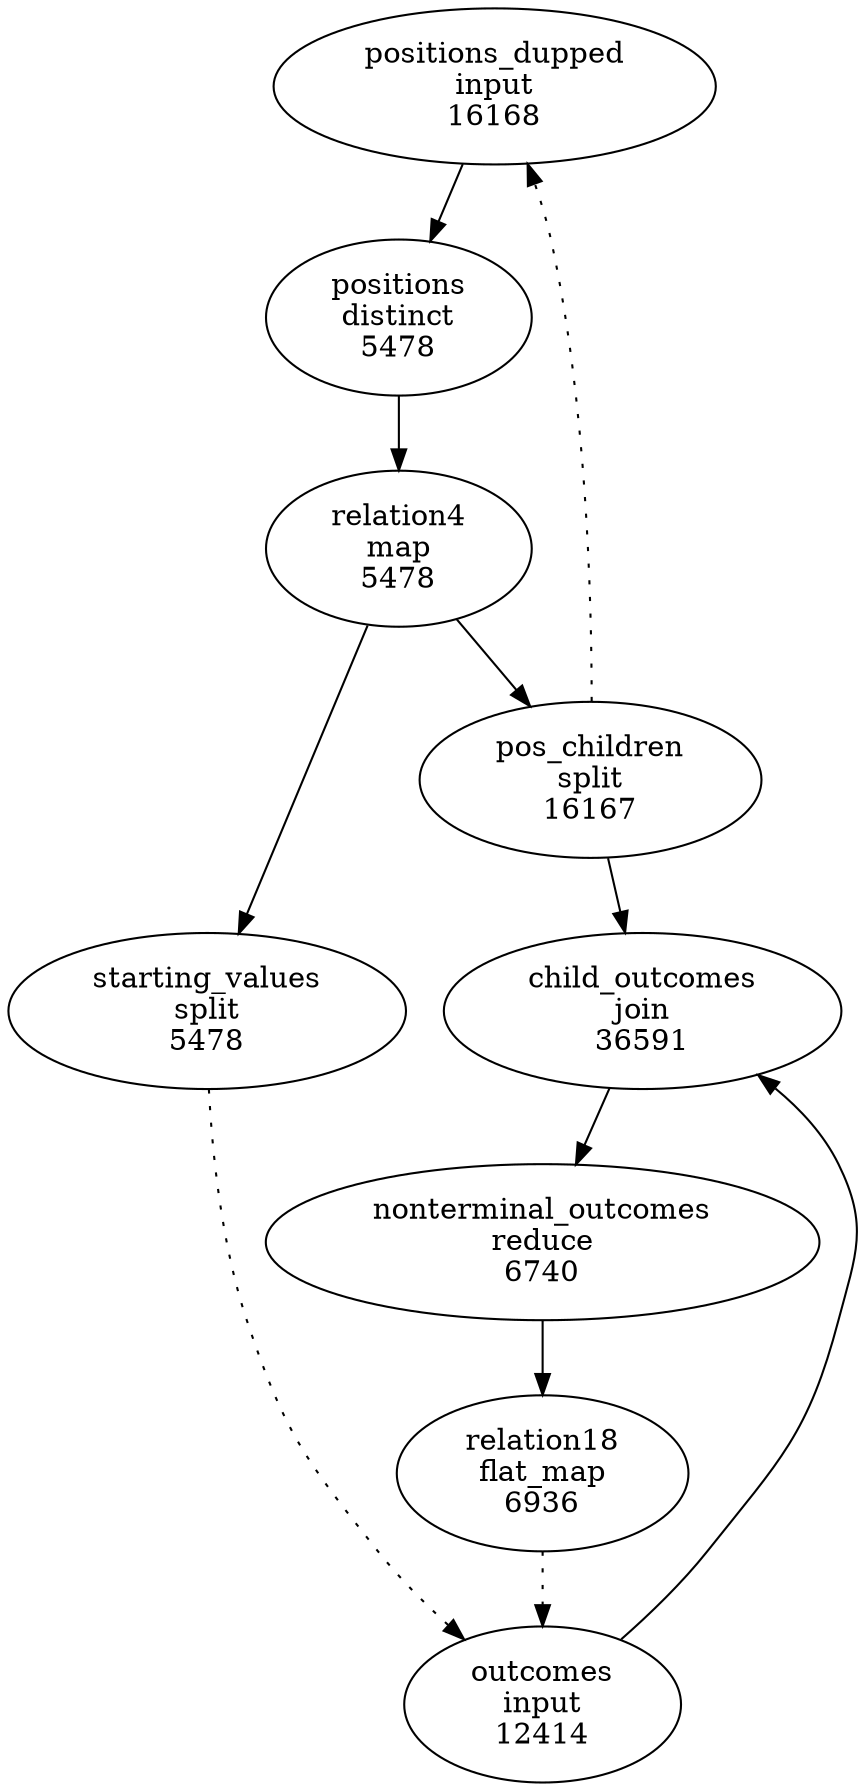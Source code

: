 digraph flow {
  node0 [label=< positions_dupped <br/> input <br/> 16168 >];
  node2 [label=< positions <br/> distinct <br/> 5478 >];
  node0 -> node2;
  node4 [label=< relation4 <br/> map <br/> 5478 >];
  node2 -> node4;
  node6 [label=< pos_children <br/> split <br/> 16167 >];
  node4 -> node6;
  node7 [label=< starting_values <br/> split <br/> 5478 >];
  node4 -> node7;
  node11 [label=< outcomes <br/> input <br/> 12414 >];
  node14 [label=< child_outcomes <br/> join <br/> 36591 >];
  node6 -> node14;
  node11 -> node14;
  node16 [label=< nonterminal_outcomes <br/> reduce <br/> 6740 >];
  node14 -> node16;
  node18 [label=< relation18 <br/> flat_map <br/> 6936 >];
  node16 -> node18;
  node6 -> node0 [style=dotted];
  node7 -> node11 [style=dotted];
  node18 -> node11 [style=dotted];
}
